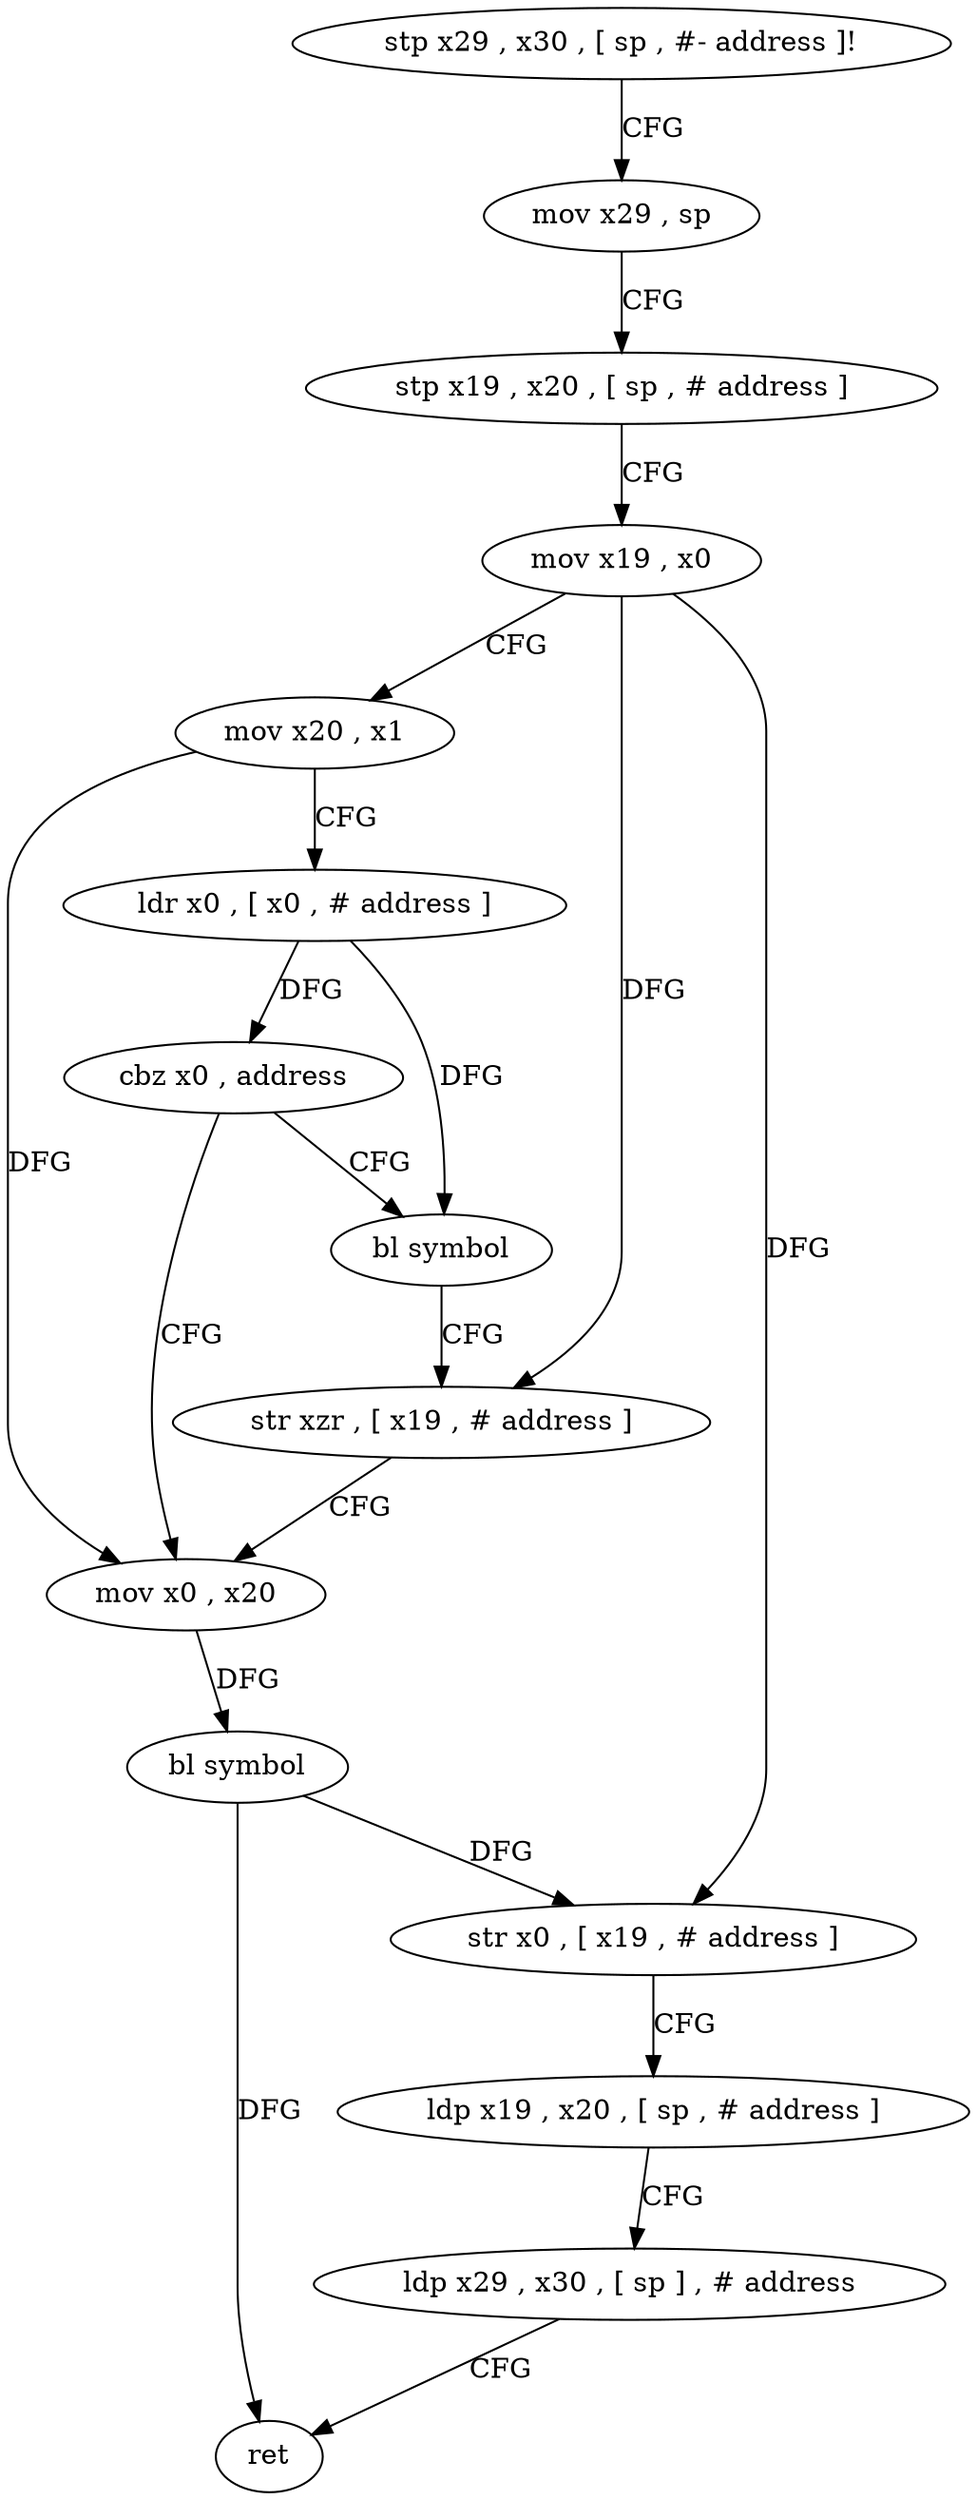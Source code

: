 digraph "func" {
"87240" [label = "stp x29 , x30 , [ sp , #- address ]!" ]
"87244" [label = "mov x29 , sp" ]
"87248" [label = "stp x19 , x20 , [ sp , # address ]" ]
"87252" [label = "mov x19 , x0" ]
"87256" [label = "mov x20 , x1" ]
"87260" [label = "ldr x0 , [ x0 , # address ]" ]
"87264" [label = "cbz x0 , address" ]
"87276" [label = "mov x0 , x20" ]
"87268" [label = "bl symbol" ]
"87280" [label = "bl symbol" ]
"87284" [label = "str x0 , [ x19 , # address ]" ]
"87288" [label = "ldp x19 , x20 , [ sp , # address ]" ]
"87292" [label = "ldp x29 , x30 , [ sp ] , # address" ]
"87296" [label = "ret" ]
"87272" [label = "str xzr , [ x19 , # address ]" ]
"87240" -> "87244" [ label = "CFG" ]
"87244" -> "87248" [ label = "CFG" ]
"87248" -> "87252" [ label = "CFG" ]
"87252" -> "87256" [ label = "CFG" ]
"87252" -> "87284" [ label = "DFG" ]
"87252" -> "87272" [ label = "DFG" ]
"87256" -> "87260" [ label = "CFG" ]
"87256" -> "87276" [ label = "DFG" ]
"87260" -> "87264" [ label = "DFG" ]
"87260" -> "87268" [ label = "DFG" ]
"87264" -> "87276" [ label = "CFG" ]
"87264" -> "87268" [ label = "CFG" ]
"87276" -> "87280" [ label = "DFG" ]
"87268" -> "87272" [ label = "CFG" ]
"87280" -> "87284" [ label = "DFG" ]
"87280" -> "87296" [ label = "DFG" ]
"87284" -> "87288" [ label = "CFG" ]
"87288" -> "87292" [ label = "CFG" ]
"87292" -> "87296" [ label = "CFG" ]
"87272" -> "87276" [ label = "CFG" ]
}
